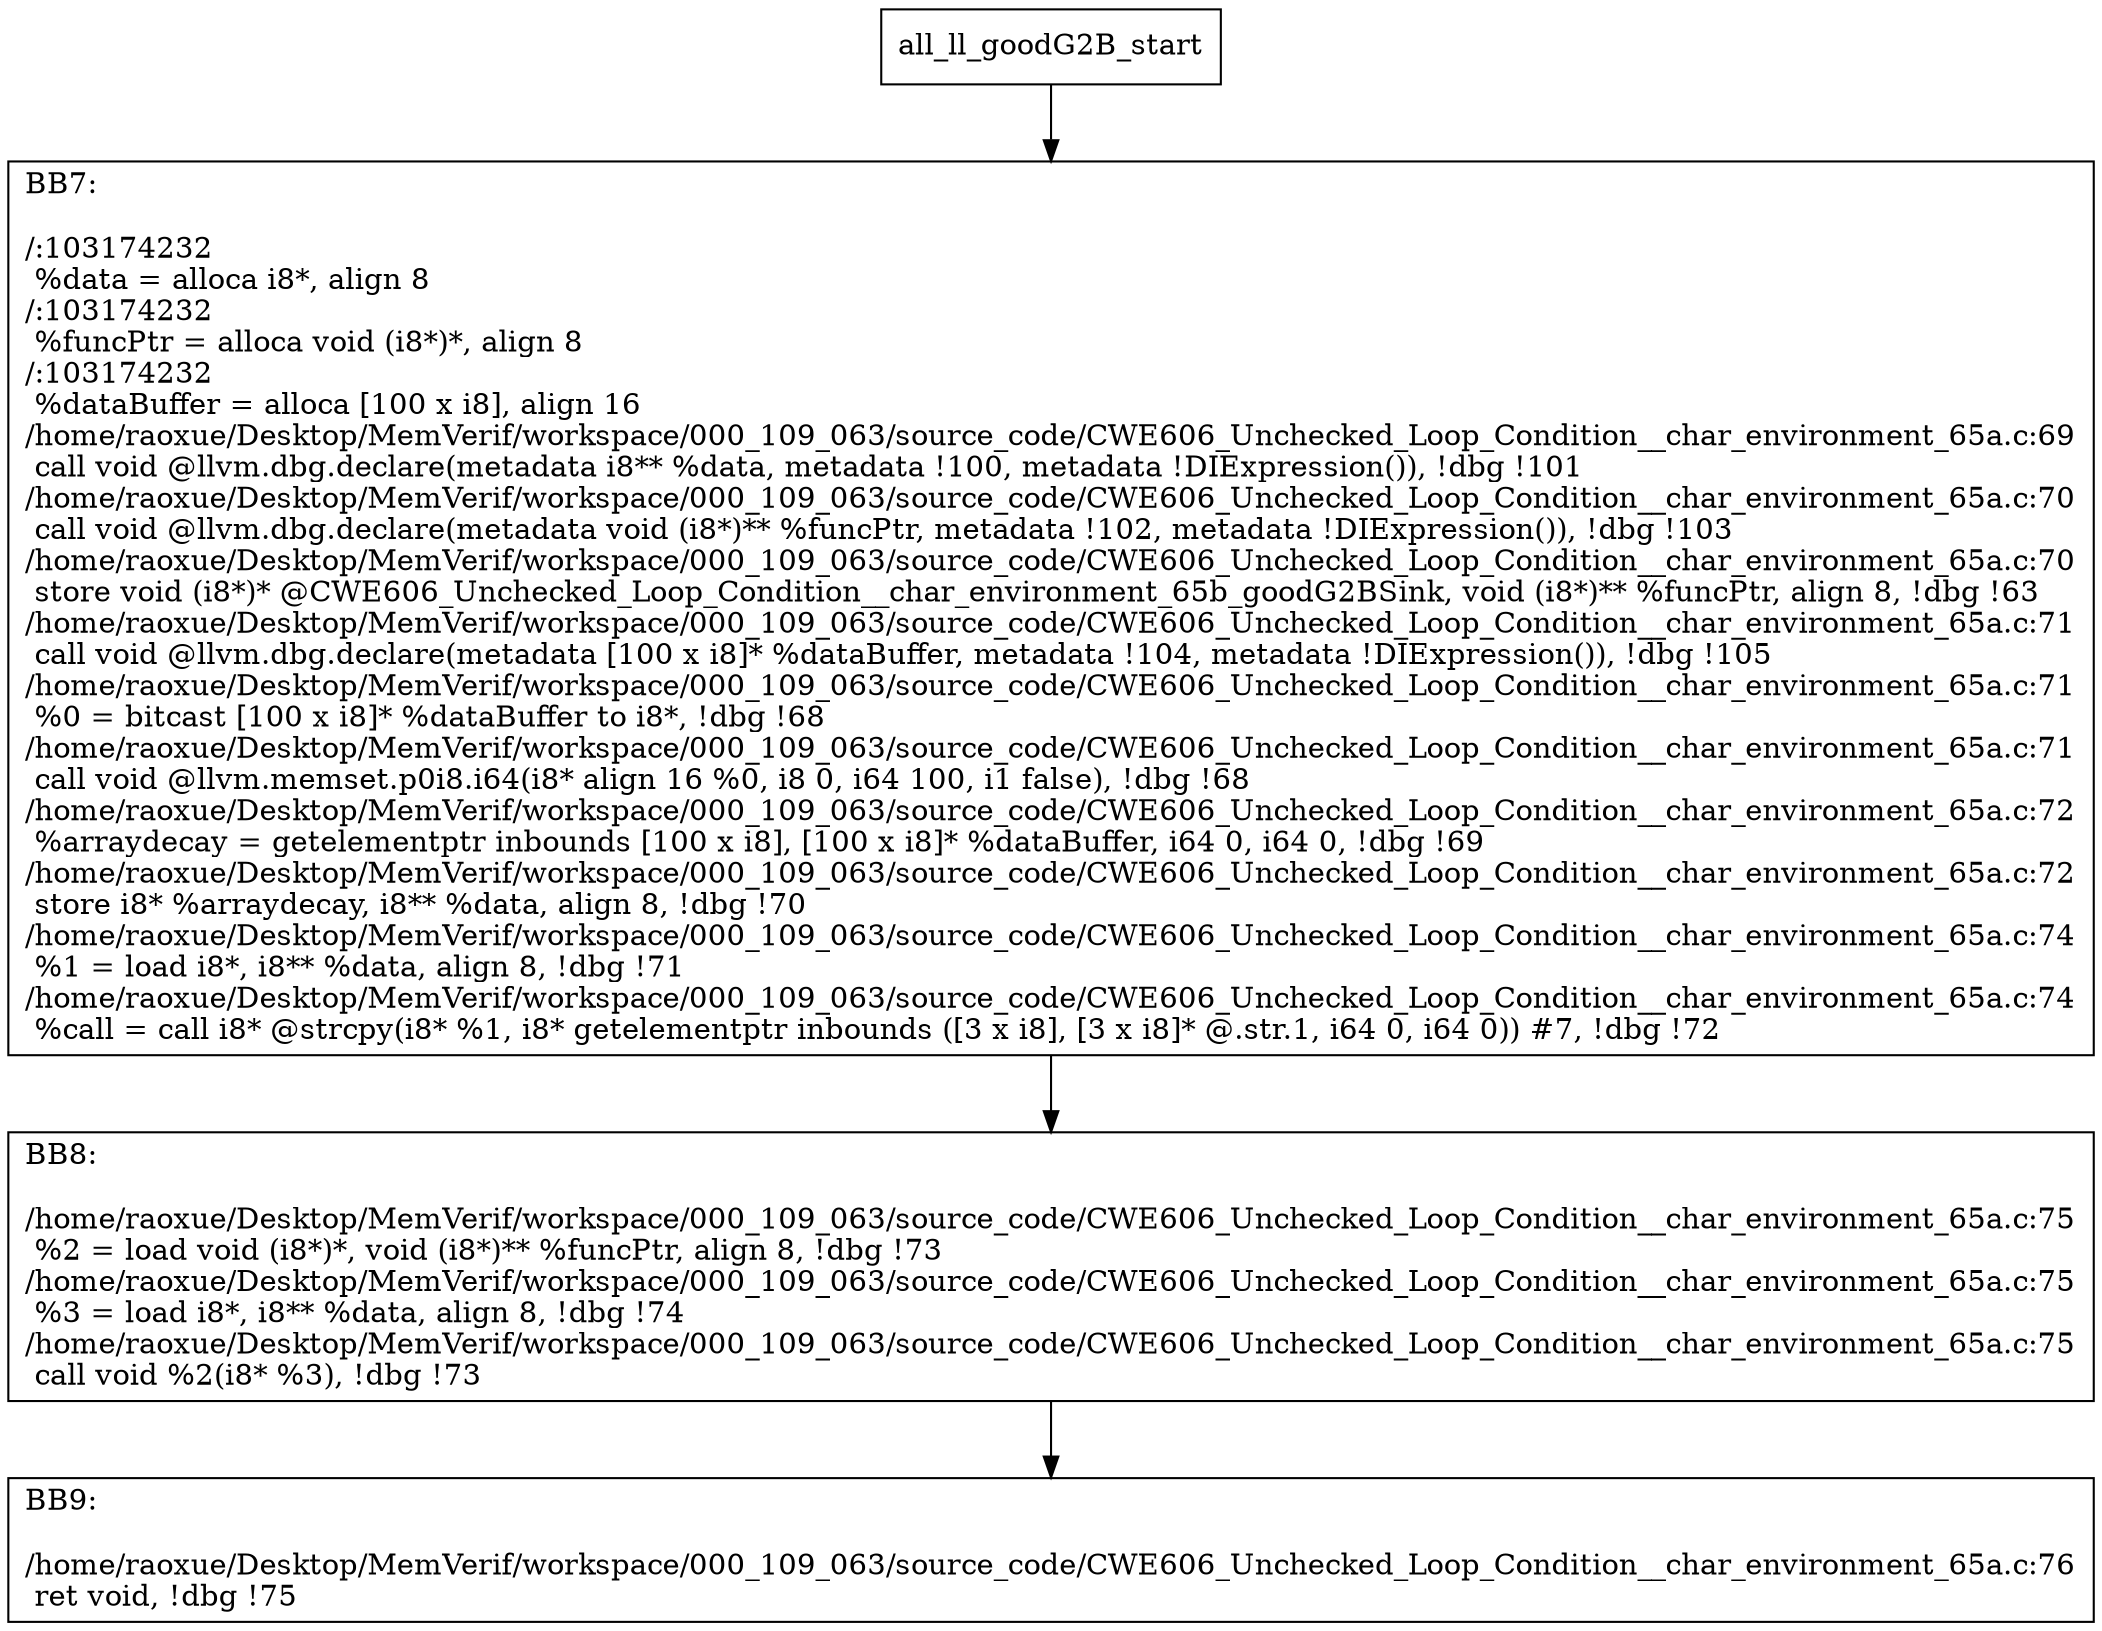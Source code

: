 digraph "CFG for'all_ll_goodG2B' function" {
	BBall_ll_goodG2B_start[shape=record,label="{all_ll_goodG2B_start}"];
	BBall_ll_goodG2B_start-> all_ll_goodG2BBB7;
	all_ll_goodG2BBB7 [shape=record, label="{BB7:\l\l/:103174232\l
  %data = alloca i8*, align 8\l
/:103174232\l
  %funcPtr = alloca void (i8*)*, align 8\l
/:103174232\l
  %dataBuffer = alloca [100 x i8], align 16\l
/home/raoxue/Desktop/MemVerif/workspace/000_109_063/source_code/CWE606_Unchecked_Loop_Condition__char_environment_65a.c:69\l
  call void @llvm.dbg.declare(metadata i8** %data, metadata !100, metadata !DIExpression()), !dbg !101\l
/home/raoxue/Desktop/MemVerif/workspace/000_109_063/source_code/CWE606_Unchecked_Loop_Condition__char_environment_65a.c:70\l
  call void @llvm.dbg.declare(metadata void (i8*)** %funcPtr, metadata !102, metadata !DIExpression()), !dbg !103\l
/home/raoxue/Desktop/MemVerif/workspace/000_109_063/source_code/CWE606_Unchecked_Loop_Condition__char_environment_65a.c:70\l
  store void (i8*)* @CWE606_Unchecked_Loop_Condition__char_environment_65b_goodG2BSink, void (i8*)** %funcPtr, align 8, !dbg !63\l
/home/raoxue/Desktop/MemVerif/workspace/000_109_063/source_code/CWE606_Unchecked_Loop_Condition__char_environment_65a.c:71\l
  call void @llvm.dbg.declare(metadata [100 x i8]* %dataBuffer, metadata !104, metadata !DIExpression()), !dbg !105\l
/home/raoxue/Desktop/MemVerif/workspace/000_109_063/source_code/CWE606_Unchecked_Loop_Condition__char_environment_65a.c:71\l
  %0 = bitcast [100 x i8]* %dataBuffer to i8*, !dbg !68\l
/home/raoxue/Desktop/MemVerif/workspace/000_109_063/source_code/CWE606_Unchecked_Loop_Condition__char_environment_65a.c:71\l
  call void @llvm.memset.p0i8.i64(i8* align 16 %0, i8 0, i64 100, i1 false), !dbg !68\l
/home/raoxue/Desktop/MemVerif/workspace/000_109_063/source_code/CWE606_Unchecked_Loop_Condition__char_environment_65a.c:72\l
  %arraydecay = getelementptr inbounds [100 x i8], [100 x i8]* %dataBuffer, i64 0, i64 0, !dbg !69\l
/home/raoxue/Desktop/MemVerif/workspace/000_109_063/source_code/CWE606_Unchecked_Loop_Condition__char_environment_65a.c:72\l
  store i8* %arraydecay, i8** %data, align 8, !dbg !70\l
/home/raoxue/Desktop/MemVerif/workspace/000_109_063/source_code/CWE606_Unchecked_Loop_Condition__char_environment_65a.c:74\l
  %1 = load i8*, i8** %data, align 8, !dbg !71\l
/home/raoxue/Desktop/MemVerif/workspace/000_109_063/source_code/CWE606_Unchecked_Loop_Condition__char_environment_65a.c:74\l
  %call = call i8* @strcpy(i8* %1, i8* getelementptr inbounds ([3 x i8], [3 x i8]* @.str.1, i64 0, i64 0)) #7, !dbg !72\l
}"];
	all_ll_goodG2BBB7-> all_ll_goodG2BBB8;
	all_ll_goodG2BBB8 [shape=record, label="{BB8:\l\l/home/raoxue/Desktop/MemVerif/workspace/000_109_063/source_code/CWE606_Unchecked_Loop_Condition__char_environment_65a.c:75\l
  %2 = load void (i8*)*, void (i8*)** %funcPtr, align 8, !dbg !73\l
/home/raoxue/Desktop/MemVerif/workspace/000_109_063/source_code/CWE606_Unchecked_Loop_Condition__char_environment_65a.c:75\l
  %3 = load i8*, i8** %data, align 8, !dbg !74\l
/home/raoxue/Desktop/MemVerif/workspace/000_109_063/source_code/CWE606_Unchecked_Loop_Condition__char_environment_65a.c:75\l
  call void %2(i8* %3), !dbg !73\l
}"];
	all_ll_goodG2BBB8-> all_ll_goodG2BBB9;
	all_ll_goodG2BBB9 [shape=record, label="{BB9:\l\l/home/raoxue/Desktop/MemVerif/workspace/000_109_063/source_code/CWE606_Unchecked_Loop_Condition__char_environment_65a.c:76\l
  ret void, !dbg !75\l
}"];
}

